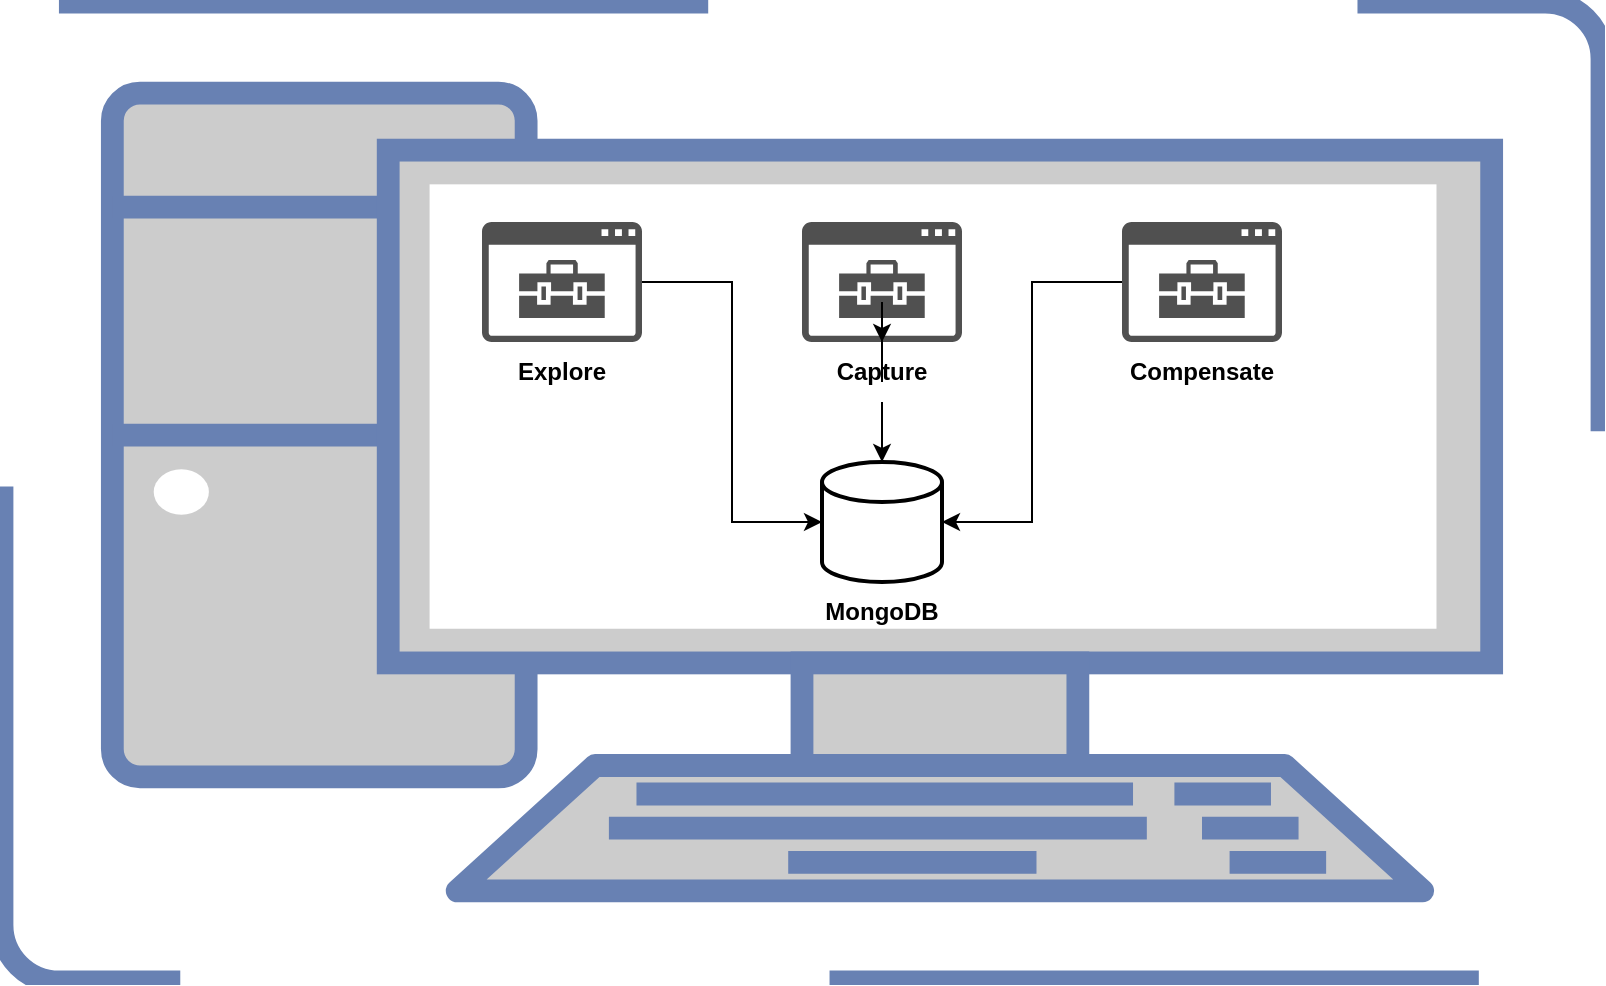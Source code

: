 <mxfile version="22.1.11" type="github">
  <diagram name="Page-1" id="S8XedO3I4k9fm92-Elhz">
    <mxGraphModel dx="1489" dy="764" grid="1" gridSize="10" guides="1" tooltips="1" connect="1" arrows="1" fold="1" page="1" pageScale="1" pageWidth="827" pageHeight="1169" math="0" shadow="0">
      <root>
        <mxCell id="0" />
        <mxCell id="1" parent="0" />
        <mxCell id="FoWXDP93CDQ-f-DaR6RQ-1" value="" style="fontColor=#0066CC;verticalAlign=top;verticalLabelPosition=bottom;labelPosition=center;align=center;html=1;outlineConnect=0;fillColor=#CCCCCC;strokeColor=#6881B3;gradientColor=none;gradientDirection=north;strokeWidth=2;shape=mxgraph.networks.virtual_pc;" vertex="1" parent="1">
          <mxGeometry x="30" y="20" width="800" height="490" as="geometry" />
        </mxCell>
        <mxCell id="FoWXDP93CDQ-f-DaR6RQ-2" value="" style="sketch=0;pointerEvents=1;shadow=0;dashed=0;html=1;strokeColor=none;labelPosition=center;verticalLabelPosition=bottom;verticalAlign=top;align=center;fillColor=#505050;shape=mxgraph.mscae.intune.intune_managed_app" vertex="1" parent="1">
          <mxGeometry x="270" y="130" width="80" height="60" as="geometry" />
        </mxCell>
        <mxCell id="FoWXDP93CDQ-f-DaR6RQ-7" style="edgeStyle=orthogonalEdgeStyle;rounded=0;orthogonalLoop=1;jettySize=auto;html=1;" edge="1" parent="1" source="FoWXDP93CDQ-f-DaR6RQ-10" target="FoWXDP93CDQ-f-DaR6RQ-5">
          <mxGeometry relative="1" as="geometry" />
        </mxCell>
        <mxCell id="FoWXDP93CDQ-f-DaR6RQ-3" value="" style="sketch=0;pointerEvents=1;shadow=0;dashed=0;html=1;strokeColor=none;labelPosition=center;verticalLabelPosition=bottom;verticalAlign=top;align=center;fillColor=#505050;shape=mxgraph.mscae.intune.intune_managed_app" vertex="1" parent="1">
          <mxGeometry x="430" y="130" width="80" height="60" as="geometry" />
        </mxCell>
        <mxCell id="FoWXDP93CDQ-f-DaR6RQ-4" value="" style="sketch=0;pointerEvents=1;shadow=0;dashed=0;html=1;strokeColor=none;labelPosition=center;verticalLabelPosition=bottom;verticalAlign=top;align=center;fillColor=#505050;shape=mxgraph.mscae.intune.intune_managed_app" vertex="1" parent="1">
          <mxGeometry x="590" y="130" width="80" height="60" as="geometry" />
        </mxCell>
        <mxCell id="FoWXDP93CDQ-f-DaR6RQ-5" value="" style="strokeWidth=2;html=1;shape=mxgraph.flowchart.database;whiteSpace=wrap;" vertex="1" parent="1">
          <mxGeometry x="440" y="250" width="60" height="60" as="geometry" />
        </mxCell>
        <mxCell id="FoWXDP93CDQ-f-DaR6RQ-6" style="edgeStyle=orthogonalEdgeStyle;rounded=0;orthogonalLoop=1;jettySize=auto;html=1;entryX=0;entryY=0.5;entryDx=0;entryDy=0;entryPerimeter=0;" edge="1" parent="1" source="FoWXDP93CDQ-f-DaR6RQ-2" target="FoWXDP93CDQ-f-DaR6RQ-5">
          <mxGeometry relative="1" as="geometry" />
        </mxCell>
        <mxCell id="FoWXDP93CDQ-f-DaR6RQ-8" style="edgeStyle=orthogonalEdgeStyle;rounded=0;orthogonalLoop=1;jettySize=auto;html=1;entryX=1;entryY=0.5;entryDx=0;entryDy=0;entryPerimeter=0;" edge="1" parent="1" source="FoWXDP93CDQ-f-DaR6RQ-4" target="FoWXDP93CDQ-f-DaR6RQ-5">
          <mxGeometry relative="1" as="geometry" />
        </mxCell>
        <mxCell id="FoWXDP93CDQ-f-DaR6RQ-9" value="Explore" style="text;html=1;strokeColor=none;fillColor=none;align=center;verticalAlign=middle;whiteSpace=wrap;rounded=0;fontStyle=1" vertex="1" parent="1">
          <mxGeometry x="280" y="190" width="60" height="30" as="geometry" />
        </mxCell>
        <mxCell id="FoWXDP93CDQ-f-DaR6RQ-11" value="" style="edgeStyle=orthogonalEdgeStyle;rounded=0;orthogonalLoop=1;jettySize=auto;html=1;" edge="1" parent="1" source="FoWXDP93CDQ-f-DaR6RQ-3" target="FoWXDP93CDQ-f-DaR6RQ-10">
          <mxGeometry relative="1" as="geometry">
            <mxPoint x="470" y="190" as="sourcePoint" />
            <mxPoint x="470" y="250" as="targetPoint" />
          </mxGeometry>
        </mxCell>
        <mxCell id="FoWXDP93CDQ-f-DaR6RQ-10" value="Capture" style="text;html=1;strokeColor=none;fillColor=none;align=center;verticalAlign=middle;whiteSpace=wrap;rounded=0;fontStyle=1" vertex="1" parent="1">
          <mxGeometry x="440" y="190" width="60" height="30" as="geometry" />
        </mxCell>
        <mxCell id="FoWXDP93CDQ-f-DaR6RQ-12" value="Compensate" style="text;html=1;strokeColor=none;fillColor=none;align=center;verticalAlign=middle;whiteSpace=wrap;rounded=0;fontStyle=1" vertex="1" parent="1">
          <mxGeometry x="585" y="190" width="90" height="30" as="geometry" />
        </mxCell>
        <mxCell id="FoWXDP93CDQ-f-DaR6RQ-13" value="&lt;b&gt;MongoDB&lt;/b&gt;" style="text;html=1;strokeColor=none;fillColor=none;align=center;verticalAlign=middle;whiteSpace=wrap;rounded=0;" vertex="1" parent="1">
          <mxGeometry x="440" y="310" width="60" height="30" as="geometry" />
        </mxCell>
      </root>
    </mxGraphModel>
  </diagram>
</mxfile>
